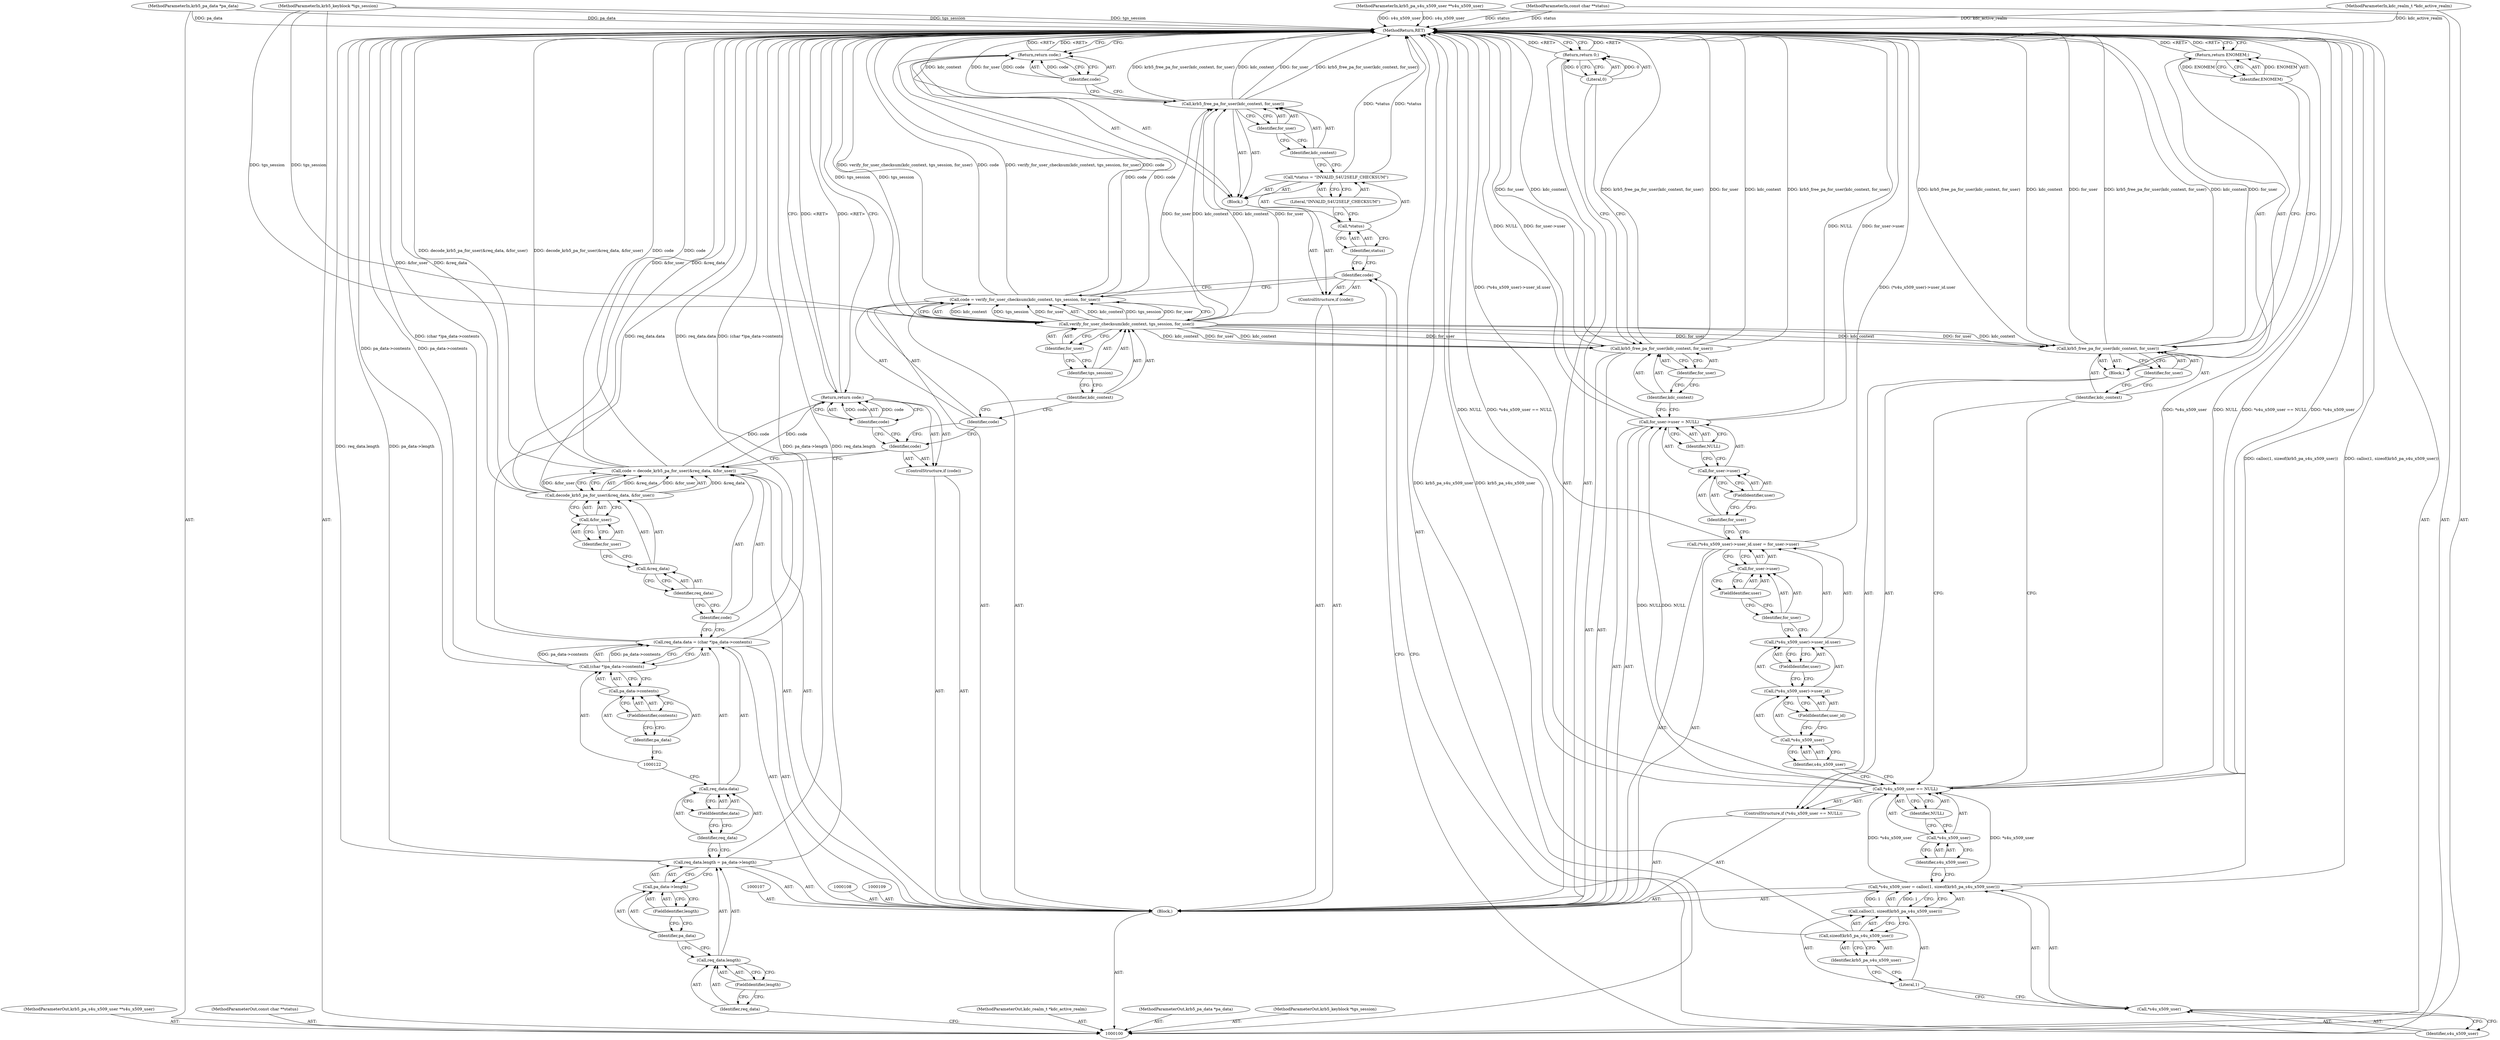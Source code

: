 digraph "1_krb5_ffb35baac6981f9e8914f8f3bffd37f284b85970_1" {
"1000193" [label="(MethodReturn,RET)"];
"1000101" [label="(MethodParameterIn,kdc_realm_t *kdc_active_realm)"];
"1000265" [label="(MethodParameterOut,kdc_realm_t *kdc_active_realm)"];
"1000113" [label="(FieldIdentifier,length)"];
"1000114" [label="(Call,pa_data->length)"];
"1000115" [label="(Identifier,pa_data)"];
"1000116" [label="(FieldIdentifier,length)"];
"1000110" [label="(Call,req_data.length = pa_data->length)"];
"1000111" [label="(Call,req_data.length)"];
"1000112" [label="(Identifier,req_data)"];
"1000120" [label="(FieldIdentifier,data)"];
"1000121" [label="(Call,(char *)pa_data->contents)"];
"1000123" [label="(Call,pa_data->contents)"];
"1000124" [label="(Identifier,pa_data)"];
"1000125" [label="(FieldIdentifier,contents)"];
"1000117" [label="(Call,req_data.data = (char *)pa_data->contents)"];
"1000118" [label="(Call,req_data.data)"];
"1000119" [label="(Identifier,req_data)"];
"1000128" [label="(Call,decode_krb5_pa_for_user(&req_data, &for_user))"];
"1000129" [label="(Call,&req_data)"];
"1000130" [label="(Identifier,req_data)"];
"1000131" [label="(Call,&for_user)"];
"1000132" [label="(Identifier,for_user)"];
"1000126" [label="(Call,code = decode_krb5_pa_for_user(&req_data, &for_user))"];
"1000127" [label="(Identifier,code)"];
"1000133" [label="(ControlStructure,if (code))"];
"1000134" [label="(Identifier,code)"];
"1000136" [label="(Identifier,code)"];
"1000135" [label="(Return,return code;)"];
"1000139" [label="(Call,verify_for_user_checksum(kdc_context, tgs_session, for_user))"];
"1000140" [label="(Identifier,kdc_context)"];
"1000137" [label="(Call,code = verify_for_user_checksum(kdc_context, tgs_session, for_user))"];
"1000138" [label="(Identifier,code)"];
"1000141" [label="(Identifier,tgs_session)"];
"1000142" [label="(Identifier,for_user)"];
"1000145" [label="(Block,)"];
"1000143" [label="(ControlStructure,if (code))"];
"1000144" [label="(Identifier,code)"];
"1000102" [label="(MethodParameterIn,krb5_pa_data *pa_data)"];
"1000266" [label="(MethodParameterOut,krb5_pa_data *pa_data)"];
"1000149" [label="(Literal,\"INVALID_S4U2SELF_CHECKSUM\")"];
"1000146" [label="(Call,*status = \"INVALID_S4U2SELF_CHECKSUM\")"];
"1000147" [label="(Call,*status)"];
"1000148" [label="(Identifier,status)"];
"1000151" [label="(Identifier,kdc_context)"];
"1000152" [label="(Identifier,for_user)"];
"1000150" [label="(Call,krb5_free_pa_for_user(kdc_context, for_user))"];
"1000154" [label="(Identifier,code)"];
"1000153" [label="(Return,return code;)"];
"1000158" [label="(Call,calloc(1, sizeof(krb5_pa_s4u_x509_user)))"];
"1000159" [label="(Literal,1)"];
"1000160" [label="(Call,sizeof(krb5_pa_s4u_x509_user))"];
"1000161" [label="(Identifier,krb5_pa_s4u_x509_user)"];
"1000155" [label="(Call,*s4u_x509_user = calloc(1, sizeof(krb5_pa_s4u_x509_user)))"];
"1000156" [label="(Call,*s4u_x509_user)"];
"1000157" [label="(Identifier,s4u_x509_user)"];
"1000166" [label="(Identifier,NULL)"];
"1000167" [label="(Block,)"];
"1000162" [label="(ControlStructure,if (*s4u_x509_user == NULL))"];
"1000163" [label="(Call,*s4u_x509_user == NULL)"];
"1000164" [label="(Call,*s4u_x509_user)"];
"1000165" [label="(Identifier,s4u_x509_user)"];
"1000169" [label="(Identifier,kdc_context)"];
"1000170" [label="(Identifier,for_user)"];
"1000168" [label="(Call,krb5_free_pa_for_user(kdc_context, for_user))"];
"1000172" [label="(Identifier,ENOMEM)"];
"1000171" [label="(Return,return ENOMEM;)"];
"1000103" [label="(MethodParameterIn,krb5_keyblock *tgs_session)"];
"1000267" [label="(MethodParameterOut,krb5_keyblock *tgs_session)"];
"1000178" [label="(FieldIdentifier,user_id)"];
"1000179" [label="(FieldIdentifier,user)"];
"1000180" [label="(Call,for_user->user)"];
"1000181" [label="(Identifier,for_user)"];
"1000173" [label="(Call,(*s4u_x509_user)->user_id.user = for_user->user)"];
"1000174" [label="(Call,(*s4u_x509_user)->user_id.user)"];
"1000175" [label="(Call,(*s4u_x509_user)->user_id)"];
"1000182" [label="(FieldIdentifier,user)"];
"1000176" [label="(Call,*s4u_x509_user)"];
"1000177" [label="(Identifier,s4u_x509_user)"];
"1000186" [label="(FieldIdentifier,user)"];
"1000187" [label="(Identifier,NULL)"];
"1000183" [label="(Call,for_user->user = NULL)"];
"1000184" [label="(Call,for_user->user)"];
"1000185" [label="(Identifier,for_user)"];
"1000189" [label="(Identifier,kdc_context)"];
"1000190" [label="(Identifier,for_user)"];
"1000188" [label="(Call,krb5_free_pa_for_user(kdc_context, for_user))"];
"1000192" [label="(Literal,0)"];
"1000191" [label="(Return,return 0;)"];
"1000104" [label="(MethodParameterIn,krb5_pa_s4u_x509_user **s4u_x509_user)"];
"1000268" [label="(MethodParameterOut,krb5_pa_s4u_x509_user **s4u_x509_user)"];
"1000105" [label="(MethodParameterIn,const char **status)"];
"1000269" [label="(MethodParameterOut,const char **status)"];
"1000106" [label="(Block,)"];
"1000193" -> "1000100"  [label="AST: "];
"1000193" -> "1000135"  [label="CFG: "];
"1000193" -> "1000153"  [label="CFG: "];
"1000193" -> "1000171"  [label="CFG: "];
"1000193" -> "1000191"  [label="CFG: "];
"1000153" -> "1000193"  [label="DDG: <RET>"];
"1000191" -> "1000193"  [label="DDG: <RET>"];
"1000135" -> "1000193"  [label="DDG: <RET>"];
"1000171" -> "1000193"  [label="DDG: <RET>"];
"1000183" -> "1000193"  [label="DDG: NULL"];
"1000183" -> "1000193"  [label="DDG: for_user->user"];
"1000150" -> "1000193"  [label="DDG: kdc_context"];
"1000150" -> "1000193"  [label="DDG: for_user"];
"1000150" -> "1000193"  [label="DDG: krb5_free_pa_for_user(kdc_context, for_user)"];
"1000104" -> "1000193"  [label="DDG: s4u_x509_user"];
"1000105" -> "1000193"  [label="DDG: status"];
"1000117" -> "1000193"  [label="DDG: (char *)pa_data->contents"];
"1000117" -> "1000193"  [label="DDG: req_data.data"];
"1000126" -> "1000193"  [label="DDG: code"];
"1000126" -> "1000193"  [label="DDG: decode_krb5_pa_for_user(&req_data, &for_user)"];
"1000102" -> "1000193"  [label="DDG: pa_data"];
"1000128" -> "1000193"  [label="DDG: &for_user"];
"1000128" -> "1000193"  [label="DDG: &req_data"];
"1000188" -> "1000193"  [label="DDG: krb5_free_pa_for_user(kdc_context, for_user)"];
"1000188" -> "1000193"  [label="DDG: for_user"];
"1000188" -> "1000193"  [label="DDG: kdc_context"];
"1000168" -> "1000193"  [label="DDG: krb5_free_pa_for_user(kdc_context, for_user)"];
"1000168" -> "1000193"  [label="DDG: kdc_context"];
"1000168" -> "1000193"  [label="DDG: for_user"];
"1000163" -> "1000193"  [label="DDG: *s4u_x509_user"];
"1000163" -> "1000193"  [label="DDG: NULL"];
"1000163" -> "1000193"  [label="DDG: *s4u_x509_user == NULL"];
"1000110" -> "1000193"  [label="DDG: pa_data->length"];
"1000110" -> "1000193"  [label="DDG: req_data.length"];
"1000121" -> "1000193"  [label="DDG: pa_data->contents"];
"1000139" -> "1000193"  [label="DDG: tgs_session"];
"1000137" -> "1000193"  [label="DDG: verify_for_user_checksum(kdc_context, tgs_session, for_user)"];
"1000137" -> "1000193"  [label="DDG: code"];
"1000155" -> "1000193"  [label="DDG: calloc(1, sizeof(krb5_pa_s4u_x509_user))"];
"1000103" -> "1000193"  [label="DDG: tgs_session"];
"1000101" -> "1000193"  [label="DDG: kdc_active_realm"];
"1000146" -> "1000193"  [label="DDG: *status"];
"1000160" -> "1000193"  [label="DDG: krb5_pa_s4u_x509_user"];
"1000173" -> "1000193"  [label="DDG: (*s4u_x509_user)->user_id.user"];
"1000101" -> "1000100"  [label="AST: "];
"1000101" -> "1000193"  [label="DDG: kdc_active_realm"];
"1000265" -> "1000100"  [label="AST: "];
"1000113" -> "1000111"  [label="AST: "];
"1000113" -> "1000112"  [label="CFG: "];
"1000111" -> "1000113"  [label="CFG: "];
"1000114" -> "1000110"  [label="AST: "];
"1000114" -> "1000116"  [label="CFG: "];
"1000115" -> "1000114"  [label="AST: "];
"1000116" -> "1000114"  [label="AST: "];
"1000110" -> "1000114"  [label="CFG: "];
"1000115" -> "1000114"  [label="AST: "];
"1000115" -> "1000111"  [label="CFG: "];
"1000116" -> "1000115"  [label="CFG: "];
"1000116" -> "1000114"  [label="AST: "];
"1000116" -> "1000115"  [label="CFG: "];
"1000114" -> "1000116"  [label="CFG: "];
"1000110" -> "1000106"  [label="AST: "];
"1000110" -> "1000114"  [label="CFG: "];
"1000111" -> "1000110"  [label="AST: "];
"1000114" -> "1000110"  [label="AST: "];
"1000119" -> "1000110"  [label="CFG: "];
"1000110" -> "1000193"  [label="DDG: pa_data->length"];
"1000110" -> "1000193"  [label="DDG: req_data.length"];
"1000111" -> "1000110"  [label="AST: "];
"1000111" -> "1000113"  [label="CFG: "];
"1000112" -> "1000111"  [label="AST: "];
"1000113" -> "1000111"  [label="AST: "];
"1000115" -> "1000111"  [label="CFG: "];
"1000112" -> "1000111"  [label="AST: "];
"1000112" -> "1000100"  [label="CFG: "];
"1000113" -> "1000112"  [label="CFG: "];
"1000120" -> "1000118"  [label="AST: "];
"1000120" -> "1000119"  [label="CFG: "];
"1000118" -> "1000120"  [label="CFG: "];
"1000121" -> "1000117"  [label="AST: "];
"1000121" -> "1000123"  [label="CFG: "];
"1000122" -> "1000121"  [label="AST: "];
"1000123" -> "1000121"  [label="AST: "];
"1000117" -> "1000121"  [label="CFG: "];
"1000121" -> "1000193"  [label="DDG: pa_data->contents"];
"1000121" -> "1000117"  [label="DDG: pa_data->contents"];
"1000123" -> "1000121"  [label="AST: "];
"1000123" -> "1000125"  [label="CFG: "];
"1000124" -> "1000123"  [label="AST: "];
"1000125" -> "1000123"  [label="AST: "];
"1000121" -> "1000123"  [label="CFG: "];
"1000124" -> "1000123"  [label="AST: "];
"1000124" -> "1000122"  [label="CFG: "];
"1000125" -> "1000124"  [label="CFG: "];
"1000125" -> "1000123"  [label="AST: "];
"1000125" -> "1000124"  [label="CFG: "];
"1000123" -> "1000125"  [label="CFG: "];
"1000117" -> "1000106"  [label="AST: "];
"1000117" -> "1000121"  [label="CFG: "];
"1000118" -> "1000117"  [label="AST: "];
"1000121" -> "1000117"  [label="AST: "];
"1000127" -> "1000117"  [label="CFG: "];
"1000117" -> "1000193"  [label="DDG: (char *)pa_data->contents"];
"1000117" -> "1000193"  [label="DDG: req_data.data"];
"1000121" -> "1000117"  [label="DDG: pa_data->contents"];
"1000118" -> "1000117"  [label="AST: "];
"1000118" -> "1000120"  [label="CFG: "];
"1000119" -> "1000118"  [label="AST: "];
"1000120" -> "1000118"  [label="AST: "];
"1000122" -> "1000118"  [label="CFG: "];
"1000119" -> "1000118"  [label="AST: "];
"1000119" -> "1000110"  [label="CFG: "];
"1000120" -> "1000119"  [label="CFG: "];
"1000128" -> "1000126"  [label="AST: "];
"1000128" -> "1000131"  [label="CFG: "];
"1000129" -> "1000128"  [label="AST: "];
"1000131" -> "1000128"  [label="AST: "];
"1000126" -> "1000128"  [label="CFG: "];
"1000128" -> "1000193"  [label="DDG: &for_user"];
"1000128" -> "1000193"  [label="DDG: &req_data"];
"1000128" -> "1000126"  [label="DDG: &req_data"];
"1000128" -> "1000126"  [label="DDG: &for_user"];
"1000129" -> "1000128"  [label="AST: "];
"1000129" -> "1000130"  [label="CFG: "];
"1000130" -> "1000129"  [label="AST: "];
"1000132" -> "1000129"  [label="CFG: "];
"1000130" -> "1000129"  [label="AST: "];
"1000130" -> "1000127"  [label="CFG: "];
"1000129" -> "1000130"  [label="CFG: "];
"1000131" -> "1000128"  [label="AST: "];
"1000131" -> "1000132"  [label="CFG: "];
"1000132" -> "1000131"  [label="AST: "];
"1000128" -> "1000131"  [label="CFG: "];
"1000132" -> "1000131"  [label="AST: "];
"1000132" -> "1000129"  [label="CFG: "];
"1000131" -> "1000132"  [label="CFG: "];
"1000126" -> "1000106"  [label="AST: "];
"1000126" -> "1000128"  [label="CFG: "];
"1000127" -> "1000126"  [label="AST: "];
"1000128" -> "1000126"  [label="AST: "];
"1000134" -> "1000126"  [label="CFG: "];
"1000126" -> "1000193"  [label="DDG: code"];
"1000126" -> "1000193"  [label="DDG: decode_krb5_pa_for_user(&req_data, &for_user)"];
"1000128" -> "1000126"  [label="DDG: &req_data"];
"1000128" -> "1000126"  [label="DDG: &for_user"];
"1000126" -> "1000135"  [label="DDG: code"];
"1000127" -> "1000126"  [label="AST: "];
"1000127" -> "1000117"  [label="CFG: "];
"1000130" -> "1000127"  [label="CFG: "];
"1000133" -> "1000106"  [label="AST: "];
"1000134" -> "1000133"  [label="AST: "];
"1000135" -> "1000133"  [label="AST: "];
"1000134" -> "1000133"  [label="AST: "];
"1000134" -> "1000126"  [label="CFG: "];
"1000136" -> "1000134"  [label="CFG: "];
"1000138" -> "1000134"  [label="CFG: "];
"1000136" -> "1000135"  [label="AST: "];
"1000136" -> "1000134"  [label="CFG: "];
"1000135" -> "1000136"  [label="CFG: "];
"1000136" -> "1000135"  [label="DDG: code"];
"1000135" -> "1000133"  [label="AST: "];
"1000135" -> "1000136"  [label="CFG: "];
"1000136" -> "1000135"  [label="AST: "];
"1000193" -> "1000135"  [label="CFG: "];
"1000135" -> "1000193"  [label="DDG: <RET>"];
"1000136" -> "1000135"  [label="DDG: code"];
"1000126" -> "1000135"  [label="DDG: code"];
"1000139" -> "1000137"  [label="AST: "];
"1000139" -> "1000142"  [label="CFG: "];
"1000140" -> "1000139"  [label="AST: "];
"1000141" -> "1000139"  [label="AST: "];
"1000142" -> "1000139"  [label="AST: "];
"1000137" -> "1000139"  [label="CFG: "];
"1000139" -> "1000193"  [label="DDG: tgs_session"];
"1000139" -> "1000137"  [label="DDG: kdc_context"];
"1000139" -> "1000137"  [label="DDG: tgs_session"];
"1000139" -> "1000137"  [label="DDG: for_user"];
"1000103" -> "1000139"  [label="DDG: tgs_session"];
"1000139" -> "1000150"  [label="DDG: kdc_context"];
"1000139" -> "1000150"  [label="DDG: for_user"];
"1000139" -> "1000168"  [label="DDG: kdc_context"];
"1000139" -> "1000168"  [label="DDG: for_user"];
"1000139" -> "1000188"  [label="DDG: kdc_context"];
"1000139" -> "1000188"  [label="DDG: for_user"];
"1000140" -> "1000139"  [label="AST: "];
"1000140" -> "1000138"  [label="CFG: "];
"1000141" -> "1000140"  [label="CFG: "];
"1000137" -> "1000106"  [label="AST: "];
"1000137" -> "1000139"  [label="CFG: "];
"1000138" -> "1000137"  [label="AST: "];
"1000139" -> "1000137"  [label="AST: "];
"1000144" -> "1000137"  [label="CFG: "];
"1000137" -> "1000193"  [label="DDG: verify_for_user_checksum(kdc_context, tgs_session, for_user)"];
"1000137" -> "1000193"  [label="DDG: code"];
"1000139" -> "1000137"  [label="DDG: kdc_context"];
"1000139" -> "1000137"  [label="DDG: tgs_session"];
"1000139" -> "1000137"  [label="DDG: for_user"];
"1000137" -> "1000153"  [label="DDG: code"];
"1000138" -> "1000137"  [label="AST: "];
"1000138" -> "1000134"  [label="CFG: "];
"1000140" -> "1000138"  [label="CFG: "];
"1000141" -> "1000139"  [label="AST: "];
"1000141" -> "1000140"  [label="CFG: "];
"1000142" -> "1000141"  [label="CFG: "];
"1000142" -> "1000139"  [label="AST: "];
"1000142" -> "1000141"  [label="CFG: "];
"1000139" -> "1000142"  [label="CFG: "];
"1000145" -> "1000143"  [label="AST: "];
"1000146" -> "1000145"  [label="AST: "];
"1000150" -> "1000145"  [label="AST: "];
"1000153" -> "1000145"  [label="AST: "];
"1000143" -> "1000106"  [label="AST: "];
"1000144" -> "1000143"  [label="AST: "];
"1000145" -> "1000143"  [label="AST: "];
"1000144" -> "1000143"  [label="AST: "];
"1000144" -> "1000137"  [label="CFG: "];
"1000148" -> "1000144"  [label="CFG: "];
"1000157" -> "1000144"  [label="CFG: "];
"1000102" -> "1000100"  [label="AST: "];
"1000102" -> "1000193"  [label="DDG: pa_data"];
"1000266" -> "1000100"  [label="AST: "];
"1000149" -> "1000146"  [label="AST: "];
"1000149" -> "1000147"  [label="CFG: "];
"1000146" -> "1000149"  [label="CFG: "];
"1000146" -> "1000145"  [label="AST: "];
"1000146" -> "1000149"  [label="CFG: "];
"1000147" -> "1000146"  [label="AST: "];
"1000149" -> "1000146"  [label="AST: "];
"1000151" -> "1000146"  [label="CFG: "];
"1000146" -> "1000193"  [label="DDG: *status"];
"1000147" -> "1000146"  [label="AST: "];
"1000147" -> "1000148"  [label="CFG: "];
"1000148" -> "1000147"  [label="AST: "];
"1000149" -> "1000147"  [label="CFG: "];
"1000148" -> "1000147"  [label="AST: "];
"1000148" -> "1000144"  [label="CFG: "];
"1000147" -> "1000148"  [label="CFG: "];
"1000151" -> "1000150"  [label="AST: "];
"1000151" -> "1000146"  [label="CFG: "];
"1000152" -> "1000151"  [label="CFG: "];
"1000152" -> "1000150"  [label="AST: "];
"1000152" -> "1000151"  [label="CFG: "];
"1000150" -> "1000152"  [label="CFG: "];
"1000150" -> "1000145"  [label="AST: "];
"1000150" -> "1000152"  [label="CFG: "];
"1000151" -> "1000150"  [label="AST: "];
"1000152" -> "1000150"  [label="AST: "];
"1000154" -> "1000150"  [label="CFG: "];
"1000150" -> "1000193"  [label="DDG: kdc_context"];
"1000150" -> "1000193"  [label="DDG: for_user"];
"1000150" -> "1000193"  [label="DDG: krb5_free_pa_for_user(kdc_context, for_user)"];
"1000139" -> "1000150"  [label="DDG: kdc_context"];
"1000139" -> "1000150"  [label="DDG: for_user"];
"1000154" -> "1000153"  [label="AST: "];
"1000154" -> "1000150"  [label="CFG: "];
"1000153" -> "1000154"  [label="CFG: "];
"1000154" -> "1000153"  [label="DDG: code"];
"1000153" -> "1000145"  [label="AST: "];
"1000153" -> "1000154"  [label="CFG: "];
"1000154" -> "1000153"  [label="AST: "];
"1000193" -> "1000153"  [label="CFG: "];
"1000153" -> "1000193"  [label="DDG: <RET>"];
"1000154" -> "1000153"  [label="DDG: code"];
"1000137" -> "1000153"  [label="DDG: code"];
"1000158" -> "1000155"  [label="AST: "];
"1000158" -> "1000160"  [label="CFG: "];
"1000159" -> "1000158"  [label="AST: "];
"1000160" -> "1000158"  [label="AST: "];
"1000155" -> "1000158"  [label="CFG: "];
"1000158" -> "1000155"  [label="DDG: 1"];
"1000159" -> "1000158"  [label="AST: "];
"1000159" -> "1000156"  [label="CFG: "];
"1000161" -> "1000159"  [label="CFG: "];
"1000160" -> "1000158"  [label="AST: "];
"1000160" -> "1000161"  [label="CFG: "];
"1000161" -> "1000160"  [label="AST: "];
"1000158" -> "1000160"  [label="CFG: "];
"1000160" -> "1000193"  [label="DDG: krb5_pa_s4u_x509_user"];
"1000161" -> "1000160"  [label="AST: "];
"1000161" -> "1000159"  [label="CFG: "];
"1000160" -> "1000161"  [label="CFG: "];
"1000155" -> "1000106"  [label="AST: "];
"1000155" -> "1000158"  [label="CFG: "];
"1000156" -> "1000155"  [label="AST: "];
"1000158" -> "1000155"  [label="AST: "];
"1000165" -> "1000155"  [label="CFG: "];
"1000155" -> "1000193"  [label="DDG: calloc(1, sizeof(krb5_pa_s4u_x509_user))"];
"1000158" -> "1000155"  [label="DDG: 1"];
"1000155" -> "1000163"  [label="DDG: *s4u_x509_user"];
"1000156" -> "1000155"  [label="AST: "];
"1000156" -> "1000157"  [label="CFG: "];
"1000157" -> "1000156"  [label="AST: "];
"1000159" -> "1000156"  [label="CFG: "];
"1000157" -> "1000156"  [label="AST: "];
"1000157" -> "1000144"  [label="CFG: "];
"1000156" -> "1000157"  [label="CFG: "];
"1000166" -> "1000163"  [label="AST: "];
"1000166" -> "1000164"  [label="CFG: "];
"1000163" -> "1000166"  [label="CFG: "];
"1000167" -> "1000162"  [label="AST: "];
"1000168" -> "1000167"  [label="AST: "];
"1000171" -> "1000167"  [label="AST: "];
"1000162" -> "1000106"  [label="AST: "];
"1000163" -> "1000162"  [label="AST: "];
"1000167" -> "1000162"  [label="AST: "];
"1000163" -> "1000162"  [label="AST: "];
"1000163" -> "1000166"  [label="CFG: "];
"1000164" -> "1000163"  [label="AST: "];
"1000166" -> "1000163"  [label="AST: "];
"1000169" -> "1000163"  [label="CFG: "];
"1000177" -> "1000163"  [label="CFG: "];
"1000163" -> "1000193"  [label="DDG: *s4u_x509_user"];
"1000163" -> "1000193"  [label="DDG: NULL"];
"1000163" -> "1000193"  [label="DDG: *s4u_x509_user == NULL"];
"1000155" -> "1000163"  [label="DDG: *s4u_x509_user"];
"1000163" -> "1000183"  [label="DDG: NULL"];
"1000164" -> "1000163"  [label="AST: "];
"1000164" -> "1000165"  [label="CFG: "];
"1000165" -> "1000164"  [label="AST: "];
"1000166" -> "1000164"  [label="CFG: "];
"1000165" -> "1000164"  [label="AST: "];
"1000165" -> "1000155"  [label="CFG: "];
"1000164" -> "1000165"  [label="CFG: "];
"1000169" -> "1000168"  [label="AST: "];
"1000169" -> "1000163"  [label="CFG: "];
"1000170" -> "1000169"  [label="CFG: "];
"1000170" -> "1000168"  [label="AST: "];
"1000170" -> "1000169"  [label="CFG: "];
"1000168" -> "1000170"  [label="CFG: "];
"1000168" -> "1000167"  [label="AST: "];
"1000168" -> "1000170"  [label="CFG: "];
"1000169" -> "1000168"  [label="AST: "];
"1000170" -> "1000168"  [label="AST: "];
"1000172" -> "1000168"  [label="CFG: "];
"1000168" -> "1000193"  [label="DDG: krb5_free_pa_for_user(kdc_context, for_user)"];
"1000168" -> "1000193"  [label="DDG: kdc_context"];
"1000168" -> "1000193"  [label="DDG: for_user"];
"1000139" -> "1000168"  [label="DDG: kdc_context"];
"1000139" -> "1000168"  [label="DDG: for_user"];
"1000172" -> "1000171"  [label="AST: "];
"1000172" -> "1000168"  [label="CFG: "];
"1000171" -> "1000172"  [label="CFG: "];
"1000172" -> "1000171"  [label="DDG: ENOMEM"];
"1000171" -> "1000167"  [label="AST: "];
"1000171" -> "1000172"  [label="CFG: "];
"1000172" -> "1000171"  [label="AST: "];
"1000193" -> "1000171"  [label="CFG: "];
"1000171" -> "1000193"  [label="DDG: <RET>"];
"1000172" -> "1000171"  [label="DDG: ENOMEM"];
"1000103" -> "1000100"  [label="AST: "];
"1000103" -> "1000193"  [label="DDG: tgs_session"];
"1000103" -> "1000139"  [label="DDG: tgs_session"];
"1000267" -> "1000100"  [label="AST: "];
"1000178" -> "1000175"  [label="AST: "];
"1000178" -> "1000176"  [label="CFG: "];
"1000175" -> "1000178"  [label="CFG: "];
"1000179" -> "1000174"  [label="AST: "];
"1000179" -> "1000175"  [label="CFG: "];
"1000174" -> "1000179"  [label="CFG: "];
"1000180" -> "1000173"  [label="AST: "];
"1000180" -> "1000182"  [label="CFG: "];
"1000181" -> "1000180"  [label="AST: "];
"1000182" -> "1000180"  [label="AST: "];
"1000173" -> "1000180"  [label="CFG: "];
"1000181" -> "1000180"  [label="AST: "];
"1000181" -> "1000174"  [label="CFG: "];
"1000182" -> "1000181"  [label="CFG: "];
"1000173" -> "1000106"  [label="AST: "];
"1000173" -> "1000180"  [label="CFG: "];
"1000174" -> "1000173"  [label="AST: "];
"1000180" -> "1000173"  [label="AST: "];
"1000185" -> "1000173"  [label="CFG: "];
"1000173" -> "1000193"  [label="DDG: (*s4u_x509_user)->user_id.user"];
"1000174" -> "1000173"  [label="AST: "];
"1000174" -> "1000179"  [label="CFG: "];
"1000175" -> "1000174"  [label="AST: "];
"1000179" -> "1000174"  [label="AST: "];
"1000181" -> "1000174"  [label="CFG: "];
"1000175" -> "1000174"  [label="AST: "];
"1000175" -> "1000178"  [label="CFG: "];
"1000176" -> "1000175"  [label="AST: "];
"1000178" -> "1000175"  [label="AST: "];
"1000179" -> "1000175"  [label="CFG: "];
"1000182" -> "1000180"  [label="AST: "];
"1000182" -> "1000181"  [label="CFG: "];
"1000180" -> "1000182"  [label="CFG: "];
"1000176" -> "1000175"  [label="AST: "];
"1000176" -> "1000177"  [label="CFG: "];
"1000177" -> "1000176"  [label="AST: "];
"1000178" -> "1000176"  [label="CFG: "];
"1000177" -> "1000176"  [label="AST: "];
"1000177" -> "1000163"  [label="CFG: "];
"1000176" -> "1000177"  [label="CFG: "];
"1000186" -> "1000184"  [label="AST: "];
"1000186" -> "1000185"  [label="CFG: "];
"1000184" -> "1000186"  [label="CFG: "];
"1000187" -> "1000183"  [label="AST: "];
"1000187" -> "1000184"  [label="CFG: "];
"1000183" -> "1000187"  [label="CFG: "];
"1000183" -> "1000106"  [label="AST: "];
"1000183" -> "1000187"  [label="CFG: "];
"1000184" -> "1000183"  [label="AST: "];
"1000187" -> "1000183"  [label="AST: "];
"1000189" -> "1000183"  [label="CFG: "];
"1000183" -> "1000193"  [label="DDG: NULL"];
"1000183" -> "1000193"  [label="DDG: for_user->user"];
"1000163" -> "1000183"  [label="DDG: NULL"];
"1000184" -> "1000183"  [label="AST: "];
"1000184" -> "1000186"  [label="CFG: "];
"1000185" -> "1000184"  [label="AST: "];
"1000186" -> "1000184"  [label="AST: "];
"1000187" -> "1000184"  [label="CFG: "];
"1000185" -> "1000184"  [label="AST: "];
"1000185" -> "1000173"  [label="CFG: "];
"1000186" -> "1000185"  [label="CFG: "];
"1000189" -> "1000188"  [label="AST: "];
"1000189" -> "1000183"  [label="CFG: "];
"1000190" -> "1000189"  [label="CFG: "];
"1000190" -> "1000188"  [label="AST: "];
"1000190" -> "1000189"  [label="CFG: "];
"1000188" -> "1000190"  [label="CFG: "];
"1000188" -> "1000106"  [label="AST: "];
"1000188" -> "1000190"  [label="CFG: "];
"1000189" -> "1000188"  [label="AST: "];
"1000190" -> "1000188"  [label="AST: "];
"1000192" -> "1000188"  [label="CFG: "];
"1000188" -> "1000193"  [label="DDG: krb5_free_pa_for_user(kdc_context, for_user)"];
"1000188" -> "1000193"  [label="DDG: for_user"];
"1000188" -> "1000193"  [label="DDG: kdc_context"];
"1000139" -> "1000188"  [label="DDG: kdc_context"];
"1000139" -> "1000188"  [label="DDG: for_user"];
"1000192" -> "1000191"  [label="AST: "];
"1000192" -> "1000188"  [label="CFG: "];
"1000191" -> "1000192"  [label="CFG: "];
"1000192" -> "1000191"  [label="DDG: 0"];
"1000191" -> "1000106"  [label="AST: "];
"1000191" -> "1000192"  [label="CFG: "];
"1000192" -> "1000191"  [label="AST: "];
"1000193" -> "1000191"  [label="CFG: "];
"1000191" -> "1000193"  [label="DDG: <RET>"];
"1000192" -> "1000191"  [label="DDG: 0"];
"1000104" -> "1000100"  [label="AST: "];
"1000104" -> "1000193"  [label="DDG: s4u_x509_user"];
"1000268" -> "1000100"  [label="AST: "];
"1000105" -> "1000100"  [label="AST: "];
"1000105" -> "1000193"  [label="DDG: status"];
"1000269" -> "1000100"  [label="AST: "];
"1000106" -> "1000100"  [label="AST: "];
"1000107" -> "1000106"  [label="AST: "];
"1000108" -> "1000106"  [label="AST: "];
"1000109" -> "1000106"  [label="AST: "];
"1000110" -> "1000106"  [label="AST: "];
"1000117" -> "1000106"  [label="AST: "];
"1000126" -> "1000106"  [label="AST: "];
"1000133" -> "1000106"  [label="AST: "];
"1000137" -> "1000106"  [label="AST: "];
"1000143" -> "1000106"  [label="AST: "];
"1000155" -> "1000106"  [label="AST: "];
"1000162" -> "1000106"  [label="AST: "];
"1000173" -> "1000106"  [label="AST: "];
"1000183" -> "1000106"  [label="AST: "];
"1000188" -> "1000106"  [label="AST: "];
"1000191" -> "1000106"  [label="AST: "];
}
